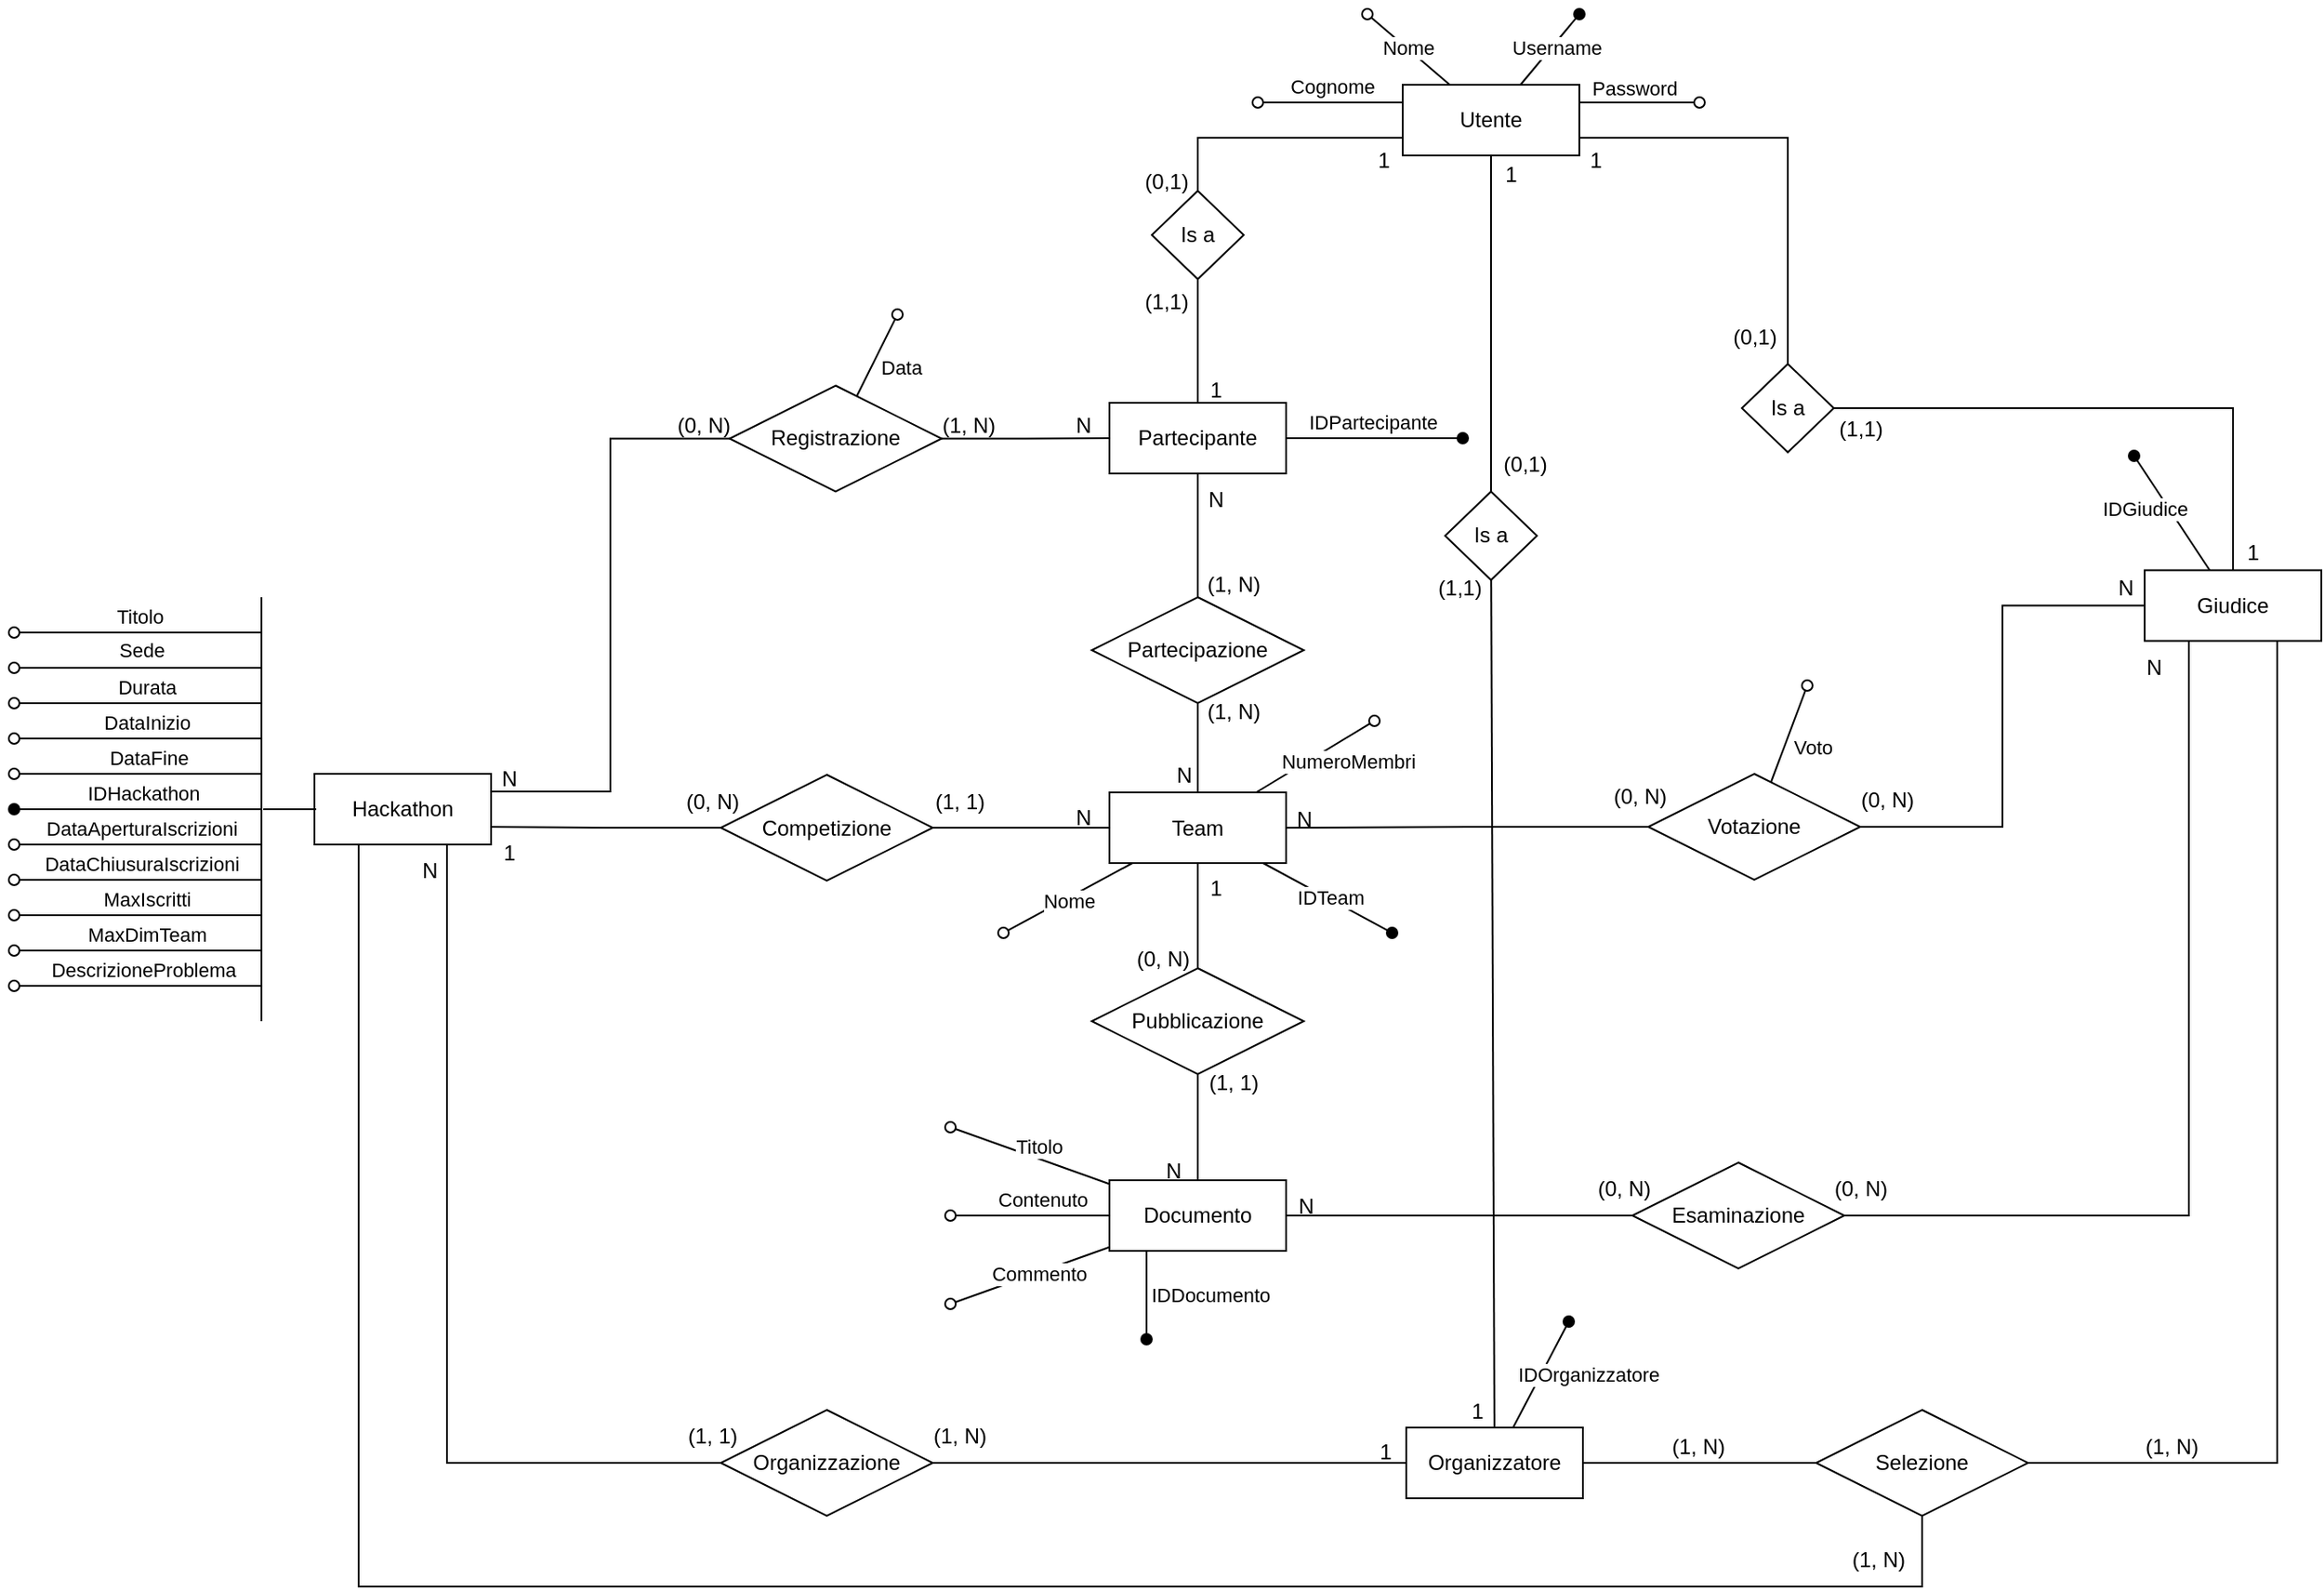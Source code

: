 <mxfile version="26.1.1">
  <diagram name="Pagina-1" id="RdJoXyINkjkXxDK1U4ZW">
    <mxGraphModel dx="2550" dy="852" grid="1" gridSize="10" guides="1" tooltips="1" connect="1" arrows="1" fold="1" page="1" pageScale="1" pageWidth="827" pageHeight="1169" math="0" shadow="0">
      <root>
        <mxCell id="0" />
        <mxCell id="1" parent="0" />
        <mxCell id="ErPfc4pJFBBiqyfG1joh-3" value="Hackathon" style="whiteSpace=wrap;html=1;align=center;" parent="1" vertex="1">
          <mxGeometry x="-450" y="580" width="100" height="40" as="geometry" />
        </mxCell>
        <mxCell id="ErPfc4pJFBBiqyfG1joh-22" value="" style="endArrow=oval;html=1;rounded=0;endFill=0;" parent="1" edge="1">
          <mxGeometry relative="1" as="geometry">
            <mxPoint x="-480" y="540" as="sourcePoint" />
            <mxPoint x="-620" y="540" as="targetPoint" />
          </mxGeometry>
        </mxCell>
        <mxCell id="ErPfc4pJFBBiqyfG1joh-26" value="Durata" style="edgeLabel;html=1;align=center;verticalAlign=middle;resizable=0;points=[];" parent="ErPfc4pJFBBiqyfG1joh-22" vertex="1" connectable="0">
          <mxGeometry x="-0.09" y="1" relative="1" as="geometry">
            <mxPoint x="-2" y="-10" as="offset" />
          </mxGeometry>
        </mxCell>
        <mxCell id="ErPfc4pJFBBiqyfG1joh-27" value="" style="endArrow=oval;html=1;rounded=0;endFill=1;" parent="1" edge="1">
          <mxGeometry relative="1" as="geometry">
            <mxPoint x="-480" y="600" as="sourcePoint" />
            <mxPoint x="-620" y="600" as="targetPoint" />
          </mxGeometry>
        </mxCell>
        <mxCell id="ErPfc4pJFBBiqyfG1joh-28" value="IDHackathon" style="edgeLabel;html=1;align=center;verticalAlign=middle;resizable=0;points=[];" parent="ErPfc4pJFBBiqyfG1joh-27" vertex="1" connectable="0">
          <mxGeometry x="-0.09" y="1" relative="1" as="geometry">
            <mxPoint x="-4" y="-10" as="offset" />
          </mxGeometry>
        </mxCell>
        <mxCell id="ErPfc4pJFBBiqyfG1joh-29" value="" style="endArrow=oval;html=1;rounded=0;endFill=0;" parent="1" edge="1">
          <mxGeometry relative="1" as="geometry">
            <mxPoint x="-480" y="500" as="sourcePoint" />
            <mxPoint x="-620" y="500" as="targetPoint" />
          </mxGeometry>
        </mxCell>
        <mxCell id="ErPfc4pJFBBiqyfG1joh-30" value="Titolo" style="edgeLabel;html=1;align=center;verticalAlign=middle;resizable=0;points=[];" parent="ErPfc4pJFBBiqyfG1joh-29" vertex="1" connectable="0">
          <mxGeometry x="-0.09" y="1" relative="1" as="geometry">
            <mxPoint x="-6" y="-10" as="offset" />
          </mxGeometry>
        </mxCell>
        <mxCell id="ErPfc4pJFBBiqyfG1joh-31" value="" style="endArrow=oval;html=1;rounded=0;endFill=0;" parent="1" edge="1">
          <mxGeometry relative="1" as="geometry">
            <mxPoint x="-480" y="520" as="sourcePoint" />
            <mxPoint x="-620" y="520" as="targetPoint" />
          </mxGeometry>
        </mxCell>
        <mxCell id="ErPfc4pJFBBiqyfG1joh-32" value="Sede" style="edgeLabel;html=1;align=center;verticalAlign=middle;resizable=0;points=[];" parent="ErPfc4pJFBBiqyfG1joh-31" vertex="1" connectable="0">
          <mxGeometry x="-0.09" y="1" relative="1" as="geometry">
            <mxPoint x="-5" y="-11" as="offset" />
          </mxGeometry>
        </mxCell>
        <mxCell id="ErPfc4pJFBBiqyfG1joh-33" value="" style="endArrow=oval;html=1;rounded=0;endFill=0;" parent="1" edge="1">
          <mxGeometry relative="1" as="geometry">
            <mxPoint x="-480" y="560" as="sourcePoint" />
            <mxPoint x="-620" y="560" as="targetPoint" />
          </mxGeometry>
        </mxCell>
        <mxCell id="ErPfc4pJFBBiqyfG1joh-34" value="DataInizio" style="edgeLabel;html=1;align=center;verticalAlign=middle;resizable=0;points=[];" parent="ErPfc4pJFBBiqyfG1joh-33" vertex="1" connectable="0">
          <mxGeometry x="-0.09" y="1" relative="1" as="geometry">
            <mxPoint x="-2" y="-10" as="offset" />
          </mxGeometry>
        </mxCell>
        <mxCell id="ErPfc4pJFBBiqyfG1joh-35" value="" style="endArrow=oval;html=1;rounded=0;endFill=0;" parent="1" edge="1">
          <mxGeometry relative="1" as="geometry">
            <mxPoint x="-480" y="580" as="sourcePoint" />
            <mxPoint x="-620" y="580" as="targetPoint" />
          </mxGeometry>
        </mxCell>
        <mxCell id="ErPfc4pJFBBiqyfG1joh-36" value="DataFine" style="edgeLabel;html=1;align=center;verticalAlign=middle;resizable=0;points=[];" parent="ErPfc4pJFBBiqyfG1joh-35" vertex="1" connectable="0">
          <mxGeometry x="-0.09" y="1" relative="1" as="geometry">
            <mxPoint x="-1" y="-10" as="offset" />
          </mxGeometry>
        </mxCell>
        <mxCell id="ErPfc4pJFBBiqyfG1joh-37" value="" style="endArrow=oval;html=1;rounded=0;endFill=0;" parent="1" edge="1">
          <mxGeometry relative="1" as="geometry">
            <mxPoint x="-480" y="620" as="sourcePoint" />
            <mxPoint x="-620" y="620" as="targetPoint" />
          </mxGeometry>
        </mxCell>
        <mxCell id="ErPfc4pJFBBiqyfG1joh-38" value="DataAperturaIscrizioni" style="edgeLabel;html=1;align=center;verticalAlign=middle;resizable=0;points=[];" parent="ErPfc4pJFBBiqyfG1joh-37" vertex="1" connectable="0">
          <mxGeometry x="-0.09" y="1" relative="1" as="geometry">
            <mxPoint x="-5" y="-10" as="offset" />
          </mxGeometry>
        </mxCell>
        <mxCell id="ErPfc4pJFBBiqyfG1joh-39" value="" style="endArrow=oval;html=1;rounded=0;endFill=0;" parent="1" edge="1">
          <mxGeometry relative="1" as="geometry">
            <mxPoint x="-480" y="640" as="sourcePoint" />
            <mxPoint x="-620" y="640" as="targetPoint" />
          </mxGeometry>
        </mxCell>
        <mxCell id="ErPfc4pJFBBiqyfG1joh-40" value="DataChiusuraIscrizioni" style="edgeLabel;html=1;align=center;verticalAlign=middle;resizable=0;points=[];" parent="ErPfc4pJFBBiqyfG1joh-39" vertex="1" connectable="0">
          <mxGeometry x="-0.09" y="1" relative="1" as="geometry">
            <mxPoint x="-5" y="-10" as="offset" />
          </mxGeometry>
        </mxCell>
        <mxCell id="ErPfc4pJFBBiqyfG1joh-41" value="" style="endArrow=oval;html=1;rounded=0;endFill=0;" parent="1" edge="1">
          <mxGeometry relative="1" as="geometry">
            <mxPoint x="-480" y="660" as="sourcePoint" />
            <mxPoint x="-620" y="660" as="targetPoint" />
          </mxGeometry>
        </mxCell>
        <mxCell id="ErPfc4pJFBBiqyfG1joh-42" value="MaxIscritti" style="edgeLabel;html=1;align=center;verticalAlign=middle;resizable=0;points=[];" parent="ErPfc4pJFBBiqyfG1joh-41" vertex="1" connectable="0">
          <mxGeometry x="-0.09" y="1" relative="1" as="geometry">
            <mxPoint x="-2" y="-10" as="offset" />
          </mxGeometry>
        </mxCell>
        <mxCell id="ErPfc4pJFBBiqyfG1joh-43" value="" style="endArrow=oval;html=1;rounded=0;endFill=0;" parent="1" edge="1">
          <mxGeometry relative="1" as="geometry">
            <mxPoint x="-480" y="680" as="sourcePoint" />
            <mxPoint x="-620" y="680" as="targetPoint" />
          </mxGeometry>
        </mxCell>
        <mxCell id="ErPfc4pJFBBiqyfG1joh-44" value="MaxDimTeam" style="edgeLabel;html=1;align=center;verticalAlign=middle;resizable=0;points=[];" parent="ErPfc4pJFBBiqyfG1joh-43" vertex="1" connectable="0">
          <mxGeometry x="-0.09" y="1" relative="1" as="geometry">
            <mxPoint x="-2" y="-10" as="offset" />
          </mxGeometry>
        </mxCell>
        <mxCell id="ErPfc4pJFBBiqyfG1joh-45" value="" style="endArrow=oval;html=1;rounded=0;endFill=0;" parent="1" edge="1">
          <mxGeometry relative="1" as="geometry">
            <mxPoint x="-480" y="700" as="sourcePoint" />
            <mxPoint x="-620" y="700" as="targetPoint" />
          </mxGeometry>
        </mxCell>
        <mxCell id="ErPfc4pJFBBiqyfG1joh-46" value="DescrizioneProblema" style="edgeLabel;html=1;align=center;verticalAlign=middle;resizable=0;points=[];" parent="ErPfc4pJFBBiqyfG1joh-45" vertex="1" connectable="0">
          <mxGeometry x="-0.09" y="1" relative="1" as="geometry">
            <mxPoint x="-4" y="-10" as="offset" />
          </mxGeometry>
        </mxCell>
        <mxCell id="ErPfc4pJFBBiqyfG1joh-47" value="Team" style="whiteSpace=wrap;html=1;align=center;" parent="1" vertex="1">
          <mxGeometry y="590.5" width="100" height="40" as="geometry" />
        </mxCell>
        <mxCell id="ErPfc4pJFBBiqyfG1joh-50" value="Documento" style="whiteSpace=wrap;html=1;align=center;" parent="1" vertex="1">
          <mxGeometry y="810" width="100" height="40" as="geometry" />
        </mxCell>
        <mxCell id="ErPfc4pJFBBiqyfG1joh-51" value="" style="endArrow=oval;html=1;rounded=0;endFill=0;" parent="1" source="ErPfc4pJFBBiqyfG1joh-50" edge="1">
          <mxGeometry relative="1" as="geometry">
            <mxPoint x="191" y="720" as="sourcePoint" />
            <mxPoint x="-90" y="780" as="targetPoint" />
          </mxGeometry>
        </mxCell>
        <mxCell id="ErPfc4pJFBBiqyfG1joh-52" value="Titolo" style="edgeLabel;html=1;align=center;verticalAlign=middle;resizable=0;points=[];" parent="ErPfc4pJFBBiqyfG1joh-51" vertex="1" connectable="0">
          <mxGeometry x="-0.09" y="1" relative="1" as="geometry">
            <mxPoint x="1" y="-8" as="offset" />
          </mxGeometry>
        </mxCell>
        <mxCell id="ErPfc4pJFBBiqyfG1joh-55" value="" style="endArrow=oval;html=1;rounded=0;endFill=0;" parent="1" source="ErPfc4pJFBBiqyfG1joh-50" edge="1">
          <mxGeometry relative="1" as="geometry">
            <mxPoint x="131" y="839" as="sourcePoint" />
            <mxPoint x="-90" y="830" as="targetPoint" />
          </mxGeometry>
        </mxCell>
        <mxCell id="ErPfc4pJFBBiqyfG1joh-56" value="Contenuto" style="edgeLabel;html=1;align=center;verticalAlign=middle;resizable=0;points=[];" parent="ErPfc4pJFBBiqyfG1joh-55" vertex="1" connectable="0">
          <mxGeometry x="-0.09" y="1" relative="1" as="geometry">
            <mxPoint x="3" y="-10" as="offset" />
          </mxGeometry>
        </mxCell>
        <mxCell id="ErPfc4pJFBBiqyfG1joh-57" value="" style="endArrow=oval;html=1;rounded=0;endFill=0;" parent="1" source="ErPfc4pJFBBiqyfG1joh-50" edge="1">
          <mxGeometry relative="1" as="geometry">
            <mxPoint x="141" y="849" as="sourcePoint" />
            <mxPoint x="-90" y="880" as="targetPoint" />
          </mxGeometry>
        </mxCell>
        <mxCell id="ErPfc4pJFBBiqyfG1joh-58" value="Commento" style="edgeLabel;html=1;align=center;verticalAlign=middle;resizable=0;points=[];" parent="ErPfc4pJFBBiqyfG1joh-57" vertex="1" connectable="0">
          <mxGeometry x="-0.09" y="1" relative="1" as="geometry">
            <mxPoint y="-1" as="offset" />
          </mxGeometry>
        </mxCell>
        <mxCell id="ErPfc4pJFBBiqyfG1joh-60" value="Utente" style="whiteSpace=wrap;html=1;align=center;" parent="1" vertex="1">
          <mxGeometry x="166" y="190" width="100" height="40" as="geometry" />
        </mxCell>
        <mxCell id="ErPfc4pJFBBiqyfG1joh-61" value="" style="endArrow=oval;html=1;rounded=0;endFill=0;" parent="1" source="ErPfc4pJFBBiqyfG1joh-60" edge="1">
          <mxGeometry relative="1" as="geometry">
            <mxPoint x="-26" y="350" as="sourcePoint" />
            <mxPoint x="146" y="150" as="targetPoint" />
          </mxGeometry>
        </mxCell>
        <mxCell id="ErPfc4pJFBBiqyfG1joh-62" value="Nome" style="edgeLabel;html=1;align=center;verticalAlign=middle;resizable=0;points=[];" parent="ErPfc4pJFBBiqyfG1joh-61" vertex="1" connectable="0">
          <mxGeometry x="-0.09" y="1" relative="1" as="geometry">
            <mxPoint x="-2" y="-4" as="offset" />
          </mxGeometry>
        </mxCell>
        <mxCell id="ErPfc4pJFBBiqyfG1joh-63" value="" style="endArrow=oval;html=1;rounded=0;endFill=0;exitX=0;exitY=0.25;exitDx=0;exitDy=0;" parent="1" source="ErPfc4pJFBBiqyfG1joh-60" edge="1">
          <mxGeometry relative="1" as="geometry">
            <mxPoint x="-16" y="360" as="sourcePoint" />
            <mxPoint x="84" y="200" as="targetPoint" />
          </mxGeometry>
        </mxCell>
        <mxCell id="ErPfc4pJFBBiqyfG1joh-64" value="Cognome" style="edgeLabel;html=1;align=center;verticalAlign=middle;resizable=0;points=[];" parent="ErPfc4pJFBBiqyfG1joh-63" vertex="1" connectable="0">
          <mxGeometry x="-0.09" y="1" relative="1" as="geometry">
            <mxPoint x="-3" y="-10" as="offset" />
          </mxGeometry>
        </mxCell>
        <mxCell id="ErPfc4pJFBBiqyfG1joh-65" value="" style="endArrow=oval;html=1;rounded=0;endFill=0;exitX=1;exitY=0.25;exitDx=0;exitDy=0;" parent="1" source="ErPfc4pJFBBiqyfG1joh-60" edge="1">
          <mxGeometry relative="1" as="geometry">
            <mxPoint x="256" y="200" as="sourcePoint" />
            <mxPoint x="334" y="200" as="targetPoint" />
          </mxGeometry>
        </mxCell>
        <mxCell id="ErPfc4pJFBBiqyfG1joh-66" value="Password" style="edgeLabel;html=1;align=center;verticalAlign=middle;resizable=0;points=[];" parent="ErPfc4pJFBBiqyfG1joh-65" vertex="1" connectable="0">
          <mxGeometry x="-0.09" y="1" relative="1" as="geometry">
            <mxPoint y="-7" as="offset" />
          </mxGeometry>
        </mxCell>
        <mxCell id="ErPfc4pJFBBiqyfG1joh-67" value="" style="endArrow=oval;html=1;rounded=0;endFill=1;" parent="1" source="ErPfc4pJFBBiqyfG1joh-60" edge="1">
          <mxGeometry relative="1" as="geometry">
            <mxPoint x="4" y="380" as="sourcePoint" />
            <mxPoint x="266" y="150" as="targetPoint" />
          </mxGeometry>
        </mxCell>
        <mxCell id="ErPfc4pJFBBiqyfG1joh-68" value="Username" style="edgeLabel;html=1;align=center;verticalAlign=middle;resizable=0;points=[];" parent="ErPfc4pJFBBiqyfG1joh-67" vertex="1" connectable="0">
          <mxGeometry x="-0.09" y="1" relative="1" as="geometry">
            <mxPoint x="6" y="-3" as="offset" />
          </mxGeometry>
        </mxCell>
        <mxCell id="ErPfc4pJFBBiqyfG1joh-69" value="Partecipante" style="whiteSpace=wrap;html=1;align=center;" parent="1" vertex="1">
          <mxGeometry y="370" width="100" height="40" as="geometry" />
        </mxCell>
        <mxCell id="ErPfc4pJFBBiqyfG1joh-70" value="Organizzatore" style="whiteSpace=wrap;html=1;align=center;" parent="1" vertex="1">
          <mxGeometry x="168" y="950" width="100" height="40" as="geometry" />
        </mxCell>
        <mxCell id="ErPfc4pJFBBiqyfG1joh-71" value="Giudice" style="whiteSpace=wrap;html=1;align=center;" parent="1" vertex="1">
          <mxGeometry x="586" y="464.75" width="100" height="40" as="geometry" />
        </mxCell>
        <mxCell id="ErPfc4pJFBBiqyfG1joh-85" style="edgeStyle=orthogonalEdgeStyle;rounded=0;orthogonalLoop=1;jettySize=auto;html=1;exitX=0;exitY=0.5;exitDx=0;exitDy=0;entryX=1;entryY=0.25;entryDx=0;entryDy=0;endArrow=none;startFill=0;" parent="1" source="ErPfc4pJFBBiqyfG1joh-72" target="ErPfc4pJFBBiqyfG1joh-3" edge="1">
          <mxGeometry relative="1" as="geometry" />
        </mxCell>
        <mxCell id="ErPfc4pJFBBiqyfG1joh-86" style="edgeStyle=orthogonalEdgeStyle;rounded=0;orthogonalLoop=1;jettySize=auto;html=1;exitX=1;exitY=0.5;exitDx=0;exitDy=0;entryX=0;entryY=0.5;entryDx=0;entryDy=0;endArrow=none;startFill=0;" parent="1" source="ErPfc4pJFBBiqyfG1joh-72" target="ErPfc4pJFBBiqyfG1joh-69" edge="1">
          <mxGeometry relative="1" as="geometry" />
        </mxCell>
        <mxCell id="ErPfc4pJFBBiqyfG1joh-72" value="Registrazione" style="shape=rhombus;perimeter=rhombusPerimeter;whiteSpace=wrap;html=1;align=center;" parent="1" vertex="1">
          <mxGeometry x="-215" y="360.25" width="120" height="60" as="geometry" />
        </mxCell>
        <mxCell id="ErPfc4pJFBBiqyfG1joh-88" style="edgeStyle=orthogonalEdgeStyle;rounded=0;orthogonalLoop=1;jettySize=auto;html=1;exitX=1;exitY=0.5;exitDx=0;exitDy=0;endArrow=none;startFill=0;" parent="1" source="ErPfc4pJFBBiqyfG1joh-73" target="ErPfc4pJFBBiqyfG1joh-47" edge="1">
          <mxGeometry relative="1" as="geometry" />
        </mxCell>
        <mxCell id="ErPfc4pJFBBiqyfG1joh-105" style="edgeStyle=orthogonalEdgeStyle;rounded=0;orthogonalLoop=1;jettySize=auto;html=1;exitX=0;exitY=0.5;exitDx=0;exitDy=0;entryX=1;entryY=0.75;entryDx=0;entryDy=0;endArrow=none;startFill=0;" parent="1" source="ErPfc4pJFBBiqyfG1joh-73" target="ErPfc4pJFBBiqyfG1joh-3" edge="1">
          <mxGeometry relative="1" as="geometry" />
        </mxCell>
        <mxCell id="ErPfc4pJFBBiqyfG1joh-73" value="Competizione" style="shape=rhombus;perimeter=rhombusPerimeter;whiteSpace=wrap;html=1;align=center;" parent="1" vertex="1">
          <mxGeometry x="-220" y="580.5" width="120" height="60" as="geometry" />
        </mxCell>
        <mxCell id="ErPfc4pJFBBiqyfG1joh-97" style="edgeStyle=orthogonalEdgeStyle;rounded=0;orthogonalLoop=1;jettySize=auto;html=1;exitX=1;exitY=0.5;exitDx=0;exitDy=0;endArrow=none;startFill=0;" parent="1" source="ErPfc4pJFBBiqyfG1joh-74" target="ErPfc4pJFBBiqyfG1joh-70" edge="1">
          <mxGeometry relative="1" as="geometry" />
        </mxCell>
        <mxCell id="ErPfc4pJFBBiqyfG1joh-98" style="edgeStyle=orthogonalEdgeStyle;rounded=0;orthogonalLoop=1;jettySize=auto;html=1;entryX=0.75;entryY=1;entryDx=0;entryDy=0;endArrow=none;startFill=0;" parent="1" source="ErPfc4pJFBBiqyfG1joh-74" target="ErPfc4pJFBBiqyfG1joh-3" edge="1">
          <mxGeometry relative="1" as="geometry">
            <mxPoint x="-370" y="680" as="sourcePoint" />
          </mxGeometry>
        </mxCell>
        <mxCell id="ErPfc4pJFBBiqyfG1joh-74" value="Organizzazione" style="shape=rhombus;perimeter=rhombusPerimeter;whiteSpace=wrap;html=1;align=center;" parent="1" vertex="1">
          <mxGeometry x="-220" y="940" width="120" height="60" as="geometry" />
        </mxCell>
        <mxCell id="ErPfc4pJFBBiqyfG1joh-75" value="Pubblicazione" style="shape=rhombus;perimeter=rhombusPerimeter;whiteSpace=wrap;html=1;align=center;" parent="1" vertex="1">
          <mxGeometry x="-10" y="690" width="120" height="60" as="geometry" />
        </mxCell>
        <mxCell id="ErPfc4pJFBBiqyfG1joh-91" style="edgeStyle=orthogonalEdgeStyle;rounded=0;orthogonalLoop=1;jettySize=auto;html=1;exitX=0;exitY=0.5;exitDx=0;exitDy=0;endArrow=none;startFill=0;" parent="1" source="ErPfc4pJFBBiqyfG1joh-76" target="ErPfc4pJFBBiqyfG1joh-50" edge="1">
          <mxGeometry relative="1" as="geometry" />
        </mxCell>
        <mxCell id="ErPfc4pJFBBiqyfG1joh-92" style="edgeStyle=orthogonalEdgeStyle;rounded=0;orthogonalLoop=1;jettySize=auto;html=1;exitX=1;exitY=0.5;exitDx=0;exitDy=0;endArrow=none;startFill=0;entryX=0.25;entryY=1;entryDx=0;entryDy=0;" parent="1" source="ErPfc4pJFBBiqyfG1joh-76" target="ErPfc4pJFBBiqyfG1joh-71" edge="1">
          <mxGeometry relative="1" as="geometry" />
        </mxCell>
        <mxCell id="ErPfc4pJFBBiqyfG1joh-76" value="Esaminazione" style="shape=rhombus;perimeter=rhombusPerimeter;whiteSpace=wrap;html=1;align=center;" parent="1" vertex="1">
          <mxGeometry x="296" y="800" width="120" height="60" as="geometry" />
        </mxCell>
        <mxCell id="ErPfc4pJFBBiqyfG1joh-93" style="edgeStyle=orthogonalEdgeStyle;rounded=0;orthogonalLoop=1;jettySize=auto;html=1;exitX=0;exitY=0.5;exitDx=0;exitDy=0;endArrow=none;startFill=0;" parent="1" source="ErPfc4pJFBBiqyfG1joh-77" target="ErPfc4pJFBBiqyfG1joh-70" edge="1">
          <mxGeometry relative="1" as="geometry" />
        </mxCell>
        <mxCell id="ErPfc4pJFBBiqyfG1joh-94" style="edgeStyle=orthogonalEdgeStyle;rounded=0;orthogonalLoop=1;jettySize=auto;html=1;exitX=1;exitY=0.5;exitDx=0;exitDy=0;endArrow=none;startFill=0;entryX=0.75;entryY=1;entryDx=0;entryDy=0;" parent="1" source="ErPfc4pJFBBiqyfG1joh-77" target="ErPfc4pJFBBiqyfG1joh-71" edge="1">
          <mxGeometry relative="1" as="geometry">
            <mxPoint x="490" y="470" as="targetPoint" />
          </mxGeometry>
        </mxCell>
        <mxCell id="ErPfc4pJFBBiqyfG1joh-77" value="Selezione" style="shape=rhombus;perimeter=rhombusPerimeter;whiteSpace=wrap;html=1;align=center;" parent="1" vertex="1">
          <mxGeometry x="400" y="940" width="120" height="60" as="geometry" />
        </mxCell>
        <mxCell id="ErPfc4pJFBBiqyfG1joh-95" style="edgeStyle=orthogonalEdgeStyle;rounded=0;orthogonalLoop=1;jettySize=auto;html=1;exitX=1;exitY=0.5;exitDx=0;exitDy=0;endArrow=none;startFill=0;entryX=0;entryY=0.5;entryDx=0;entryDy=0;" parent="1" source="ErPfc4pJFBBiqyfG1joh-78" target="ErPfc4pJFBBiqyfG1joh-71" edge="1">
          <mxGeometry relative="1" as="geometry">
            <mxPoint x="450" y="660" as="targetPoint" />
          </mxGeometry>
        </mxCell>
        <mxCell id="ErPfc4pJFBBiqyfG1joh-96" style="edgeStyle=orthogonalEdgeStyle;rounded=0;orthogonalLoop=1;jettySize=auto;html=1;exitX=0;exitY=0.5;exitDx=0;exitDy=0;endArrow=none;startFill=0;" parent="1" source="ErPfc4pJFBBiqyfG1joh-78" target="ErPfc4pJFBBiqyfG1joh-47" edge="1">
          <mxGeometry relative="1" as="geometry" />
        </mxCell>
        <mxCell id="ErPfc4pJFBBiqyfG1joh-78" value="Votazione" style="shape=rhombus;perimeter=rhombusPerimeter;whiteSpace=wrap;html=1;align=center;" parent="1" vertex="1">
          <mxGeometry x="305" y="580" width="120" height="60" as="geometry" />
        </mxCell>
        <mxCell id="ErPfc4pJFBBiqyfG1joh-99" style="edgeStyle=orthogonalEdgeStyle;rounded=0;orthogonalLoop=1;jettySize=auto;html=1;exitX=0.5;exitY=0;exitDx=0;exitDy=0;entryX=0.5;entryY=1;entryDx=0;entryDy=0;endArrow=none;startFill=0;" parent="1" source="ErPfc4pJFBBiqyfG1joh-79" target="ErPfc4pJFBBiqyfG1joh-69" edge="1">
          <mxGeometry relative="1" as="geometry" />
        </mxCell>
        <mxCell id="ErPfc4pJFBBiqyfG1joh-100" style="edgeStyle=orthogonalEdgeStyle;rounded=0;orthogonalLoop=1;jettySize=auto;html=1;exitX=0.5;exitY=1;exitDx=0;exitDy=0;entryX=0.5;entryY=0;entryDx=0;entryDy=0;endArrow=none;startFill=0;" parent="1" source="ErPfc4pJFBBiqyfG1joh-79" target="ErPfc4pJFBBiqyfG1joh-47" edge="1">
          <mxGeometry relative="1" as="geometry" />
        </mxCell>
        <mxCell id="ErPfc4pJFBBiqyfG1joh-79" value="Partecipazione" style="shape=rhombus;perimeter=rhombusPerimeter;whiteSpace=wrap;html=1;align=center;" parent="1" vertex="1">
          <mxGeometry x="-10" y="480" width="120" height="60" as="geometry" />
        </mxCell>
        <mxCell id="ErPfc4pJFBBiqyfG1joh-106" value="(0, N)" style="text;html=1;align=center;verticalAlign=middle;resizable=0;points=[];autosize=1;strokeColor=none;fillColor=none;" parent="1" vertex="1">
          <mxGeometry x="-255" y="368.25" width="50" height="30" as="geometry" />
        </mxCell>
        <mxCell id="ErPfc4pJFBBiqyfG1joh-107" value="(1, N)" style="text;html=1;align=center;verticalAlign=middle;resizable=0;points=[];autosize=1;strokeColor=none;fillColor=none;" parent="1" vertex="1">
          <mxGeometry x="-105" y="368.25" width="50" height="30" as="geometry" />
        </mxCell>
        <mxCell id="ErPfc4pJFBBiqyfG1joh-108" value="N" style="text;html=1;align=center;verticalAlign=middle;resizable=0;points=[];autosize=1;strokeColor=none;fillColor=none;" parent="1" vertex="1">
          <mxGeometry x="-30" y="368" width="30" height="30" as="geometry" />
        </mxCell>
        <mxCell id="ErPfc4pJFBBiqyfG1joh-109" value="N" style="text;html=1;align=center;verticalAlign=middle;resizable=0;points=[];autosize=1;strokeColor=none;fillColor=none;" parent="1" vertex="1">
          <mxGeometry x="-355" y="568" width="30" height="30" as="geometry" />
        </mxCell>
        <mxCell id="ErPfc4pJFBBiqyfG1joh-110" value="(1, N)" style="text;html=1;align=center;verticalAlign=middle;resizable=0;points=[];autosize=1;strokeColor=none;fillColor=none;" parent="1" vertex="1">
          <mxGeometry x="45" y="458" width="50" height="30" as="geometry" />
        </mxCell>
        <mxCell id="ErPfc4pJFBBiqyfG1joh-111" value="(1, N)" style="text;html=1;align=center;verticalAlign=middle;resizable=0;points=[];autosize=1;strokeColor=none;fillColor=none;" parent="1" vertex="1">
          <mxGeometry x="45" y="530" width="50" height="30" as="geometry" />
        </mxCell>
        <mxCell id="ErPfc4pJFBBiqyfG1joh-112" value="(1, 1)" style="text;html=1;align=center;verticalAlign=middle;resizable=0;points=[];autosize=1;strokeColor=none;fillColor=none;" parent="1" vertex="1">
          <mxGeometry x="-110" y="580.5" width="50" height="30" as="geometry" />
        </mxCell>
        <mxCell id="ErPfc4pJFBBiqyfG1joh-113" value="(0, N)" style="text;html=1;align=center;verticalAlign=middle;resizable=0;points=[];autosize=1;strokeColor=none;fillColor=none;" parent="1" vertex="1">
          <mxGeometry x="-250" y="580.5" width="50" height="30" as="geometry" />
        </mxCell>
        <mxCell id="ErPfc4pJFBBiqyfG1joh-114" value="(1, N)" style="text;html=1;align=center;verticalAlign=middle;resizable=0;points=[];autosize=1;strokeColor=none;fillColor=none;" parent="1" vertex="1">
          <mxGeometry x="-110" y="940" width="50" height="30" as="geometry" />
        </mxCell>
        <mxCell id="ErPfc4pJFBBiqyfG1joh-115" value="(1, 1)" style="text;html=1;align=center;verticalAlign=middle;resizable=0;points=[];autosize=1;strokeColor=none;fillColor=none;" parent="1" vertex="1">
          <mxGeometry x="-250" y="940" width="50" height="30" as="geometry" />
        </mxCell>
        <mxCell id="ErPfc4pJFBBiqyfG1joh-116" value="(0, N)" style="text;html=1;align=center;verticalAlign=middle;resizable=0;points=[];autosize=1;strokeColor=none;fillColor=none;" parent="1" vertex="1">
          <mxGeometry x="5" y="670" width="50" height="30" as="geometry" />
        </mxCell>
        <mxCell id="ErPfc4pJFBBiqyfG1joh-117" value="(1, 1)" style="text;html=1;align=center;verticalAlign=middle;resizable=0;points=[];autosize=1;strokeColor=none;fillColor=none;" parent="1" vertex="1">
          <mxGeometry x="45" y="740" width="50" height="30" as="geometry" />
        </mxCell>
        <mxCell id="ErPfc4pJFBBiqyfG1joh-118" value="(0, N)" style="text;html=1;align=center;verticalAlign=middle;resizable=0;points=[];autosize=1;strokeColor=none;fillColor=none;" parent="1" vertex="1">
          <mxGeometry x="266" y="800" width="50" height="30" as="geometry" />
        </mxCell>
        <mxCell id="ErPfc4pJFBBiqyfG1joh-119" value="(0, N)" style="text;html=1;align=center;verticalAlign=middle;resizable=0;points=[];autosize=1;strokeColor=none;fillColor=none;" parent="1" vertex="1">
          <mxGeometry x="400" y="800" width="50" height="30" as="geometry" />
        </mxCell>
        <mxCell id="ErPfc4pJFBBiqyfG1joh-122" value="(0, N)" style="text;html=1;align=center;verticalAlign=middle;resizable=0;points=[];autosize=1;strokeColor=none;fillColor=none;" parent="1" vertex="1">
          <mxGeometry x="275" y="578" width="50" height="30" as="geometry" />
        </mxCell>
        <mxCell id="ErPfc4pJFBBiqyfG1joh-123" value="(0, N)" style="text;html=1;align=center;verticalAlign=middle;resizable=0;points=[];autosize=1;strokeColor=none;fillColor=none;" parent="1" vertex="1">
          <mxGeometry x="415" y="580" width="50" height="30" as="geometry" />
        </mxCell>
        <mxCell id="ErPfc4pJFBBiqyfG1joh-124" value="1" style="text;html=1;align=center;verticalAlign=middle;resizable=0;points=[];autosize=1;strokeColor=none;fillColor=none;" parent="1" vertex="1">
          <mxGeometry x="-355" y="610" width="30" height="30" as="geometry" />
        </mxCell>
        <mxCell id="ErPfc4pJFBBiqyfG1joh-125" value="N" style="text;html=1;align=center;verticalAlign=middle;resizable=0;points=[];autosize=1;strokeColor=none;fillColor=none;" parent="1" vertex="1">
          <mxGeometry x="-30" y="589.5" width="30" height="30" as="geometry" />
        </mxCell>
        <mxCell id="ErPfc4pJFBBiqyfG1joh-127" value="1" style="text;html=1;align=center;verticalAlign=middle;resizable=0;points=[];autosize=1;strokeColor=none;fillColor=none;" parent="1" vertex="1">
          <mxGeometry x="141" y="949" width="30" height="30" as="geometry" />
        </mxCell>
        <mxCell id="ErPfc4pJFBBiqyfG1joh-128" value="1" style="text;html=1;align=center;verticalAlign=middle;resizable=0;points=[];autosize=1;strokeColor=none;fillColor=none;" parent="1" vertex="1">
          <mxGeometry x="45" y="629.5" width="30" height="30" as="geometry" />
        </mxCell>
        <mxCell id="ErPfc4pJFBBiqyfG1joh-129" value="N" style="text;html=1;align=center;verticalAlign=middle;resizable=0;points=[];autosize=1;strokeColor=none;fillColor=none;" parent="1" vertex="1">
          <mxGeometry x="21" y="790" width="30" height="30" as="geometry" />
        </mxCell>
        <mxCell id="ErPfc4pJFBBiqyfG1joh-131" value="N" style="text;html=1;align=center;verticalAlign=middle;resizable=0;points=[];autosize=1;strokeColor=none;fillColor=none;" parent="1" vertex="1">
          <mxGeometry x="96" y="810" width="30" height="30" as="geometry" />
        </mxCell>
        <mxCell id="ErPfc4pJFBBiqyfG1joh-133" value="N" style="text;html=1;align=center;verticalAlign=middle;resizable=0;points=[];autosize=1;strokeColor=none;fillColor=none;" parent="1" vertex="1">
          <mxGeometry x="576" y="504.75" width="30" height="30" as="geometry" />
        </mxCell>
        <mxCell id="ErPfc4pJFBBiqyfG1joh-134" value="N" style="text;html=1;align=center;verticalAlign=middle;resizable=0;points=[];autosize=1;strokeColor=none;fillColor=none;" parent="1" vertex="1">
          <mxGeometry x="560" y="459.75" width="30" height="30" as="geometry" />
        </mxCell>
        <mxCell id="ErPfc4pJFBBiqyfG1joh-136" value="N" style="text;html=1;align=center;verticalAlign=middle;resizable=0;points=[];autosize=1;strokeColor=none;fillColor=none;" parent="1" vertex="1">
          <mxGeometry x="95" y="590.5" width="30" height="30" as="geometry" />
        </mxCell>
        <mxCell id="ErPfc4pJFBBiqyfG1joh-137" value="N" style="text;html=1;align=center;verticalAlign=middle;resizable=0;points=[];autosize=1;strokeColor=none;fillColor=none;" parent="1" vertex="1">
          <mxGeometry x="27" y="565.5" width="30" height="30" as="geometry" />
        </mxCell>
        <mxCell id="ErPfc4pJFBBiqyfG1joh-138" value="N" style="text;html=1;align=center;verticalAlign=middle;resizable=0;points=[];autosize=1;strokeColor=none;fillColor=none;" parent="1" vertex="1">
          <mxGeometry x="45" y="410" width="30" height="30" as="geometry" />
        </mxCell>
        <mxCell id="ErPfc4pJFBBiqyfG1joh-139" value="" style="endArrow=oval;html=1;rounded=0;endFill=0;" parent="1" source="ErPfc4pJFBBiqyfG1joh-78" edge="1">
          <mxGeometry relative="1" as="geometry">
            <mxPoint x="285" y="270" as="sourcePoint" />
            <mxPoint x="395" y="530" as="targetPoint" />
          </mxGeometry>
        </mxCell>
        <mxCell id="ErPfc4pJFBBiqyfG1joh-140" value="Voto" style="edgeLabel;html=1;align=center;verticalAlign=middle;resizable=0;points=[];" parent="ErPfc4pJFBBiqyfG1joh-139" vertex="1" connectable="0">
          <mxGeometry x="-0.09" y="1" relative="1" as="geometry">
            <mxPoint x="15" y="5" as="offset" />
          </mxGeometry>
        </mxCell>
        <mxCell id="c4YdF8vZBGC-jgIT4eqH-1" value="" style="endArrow=oval;html=1;rounded=0;endFill=0;" parent="1" source="ErPfc4pJFBBiqyfG1joh-47" edge="1">
          <mxGeometry relative="1" as="geometry">
            <mxPoint x="384" y="595" as="sourcePoint" />
            <mxPoint x="150" y="550" as="targetPoint" />
          </mxGeometry>
        </mxCell>
        <mxCell id="c4YdF8vZBGC-jgIT4eqH-2" value="NumeroMembri" style="edgeLabel;html=1;align=center;verticalAlign=middle;resizable=0;points=[];" parent="c4YdF8vZBGC-jgIT4eqH-1" vertex="1" connectable="0">
          <mxGeometry x="-0.09" y="1" relative="1" as="geometry">
            <mxPoint x="22" y="1" as="offset" />
          </mxGeometry>
        </mxCell>
        <mxCell id="r8QQr3EarPpyl-2pAngK-1" value="" style="endArrow=oval;html=1;rounded=0;endFill=0;" parent="1" source="ErPfc4pJFBBiqyfG1joh-47" edge="1">
          <mxGeometry relative="1" as="geometry">
            <mxPoint x="108" y="641" as="sourcePoint" />
            <mxPoint x="-60" y="670" as="targetPoint" />
          </mxGeometry>
        </mxCell>
        <mxCell id="r8QQr3EarPpyl-2pAngK-2" value="Nome" style="edgeLabel;html=1;align=center;verticalAlign=middle;resizable=0;points=[];" parent="r8QQr3EarPpyl-2pAngK-1" vertex="1" connectable="0">
          <mxGeometry x="-0.09" y="1" relative="1" as="geometry">
            <mxPoint x="-3" y="2" as="offset" />
          </mxGeometry>
        </mxCell>
        <mxCell id="7Kfcy4TrGbr7eD3TsBpc-1" value="" style="endArrow=oval;html=1;rounded=0;endFill=0;" parent="1" source="ErPfc4pJFBBiqyfG1joh-72" edge="1">
          <mxGeometry relative="1" as="geometry">
            <mxPoint x="384" y="595" as="sourcePoint" />
            <mxPoint x="-120" y="320" as="targetPoint" />
          </mxGeometry>
        </mxCell>
        <mxCell id="7Kfcy4TrGbr7eD3TsBpc-2" value="Data" style="edgeLabel;html=1;align=center;verticalAlign=middle;resizable=0;points=[];" parent="7Kfcy4TrGbr7eD3TsBpc-1" vertex="1" connectable="0">
          <mxGeometry x="-0.09" y="1" relative="1" as="geometry">
            <mxPoint x="15" y="5" as="offset" />
          </mxGeometry>
        </mxCell>
        <mxCell id="JeIHYewBeDullQyzrMhK-3" value="" style="endArrow=none;html=1;rounded=0;" parent="1" edge="1">
          <mxGeometry relative="1" as="geometry">
            <mxPoint x="-479" y="600" as="sourcePoint" />
            <mxPoint x="-449" y="600" as="targetPoint" />
          </mxGeometry>
        </mxCell>
        <mxCell id="JeIHYewBeDullQyzrMhK-4" value="" style="endArrow=none;html=1;rounded=0;" parent="1" edge="1">
          <mxGeometry relative="1" as="geometry">
            <mxPoint x="-480" y="480" as="sourcePoint" />
            <mxPoint x="-480" y="720" as="targetPoint" />
          </mxGeometry>
        </mxCell>
        <mxCell id="JeIHYewBeDullQyzrMhK-9" value="" style="endArrow=none;html=1;rounded=0;exitX=0.25;exitY=1;exitDx=0;exitDy=0;entryX=0.5;entryY=1;entryDx=0;entryDy=0;" parent="1" source="ErPfc4pJFBBiqyfG1joh-3" target="ErPfc4pJFBBiqyfG1joh-77" edge="1">
          <mxGeometry relative="1" as="geometry">
            <mxPoint x="-310" y="750" as="sourcePoint" />
            <mxPoint x="-150" y="750" as="targetPoint" />
            <Array as="points">
              <mxPoint x="-425" y="1040" />
              <mxPoint x="460" y="1040" />
            </Array>
          </mxGeometry>
        </mxCell>
        <mxCell id="JeIHYewBeDullQyzrMhK-11" value="N" style="text;html=1;align=center;verticalAlign=middle;resizable=0;points=[];autosize=1;strokeColor=none;fillColor=none;" parent="1" vertex="1">
          <mxGeometry x="-400" y="620" width="30" height="30" as="geometry" />
        </mxCell>
        <mxCell id="JeIHYewBeDullQyzrMhK-15" value="" style="endArrow=none;html=1;rounded=0;" parent="1" source="ErPfc4pJFBBiqyfG1joh-47" target="ErPfc4pJFBBiqyfG1joh-75" edge="1">
          <mxGeometry relative="1" as="geometry">
            <mxPoint x="-120" y="770" as="sourcePoint" />
            <mxPoint x="40" y="770" as="targetPoint" />
          </mxGeometry>
        </mxCell>
        <mxCell id="JeIHYewBeDullQyzrMhK-16" value="" style="endArrow=none;html=1;rounded=0;" parent="1" source="ErPfc4pJFBBiqyfG1joh-50" target="ErPfc4pJFBBiqyfG1joh-75" edge="1">
          <mxGeometry relative="1" as="geometry">
            <mxPoint x="60" y="641" as="sourcePoint" />
            <mxPoint x="60" y="700" as="targetPoint" />
          </mxGeometry>
        </mxCell>
        <mxCell id="JeIHYewBeDullQyzrMhK-18" value="(1, N)" style="text;html=1;align=center;verticalAlign=middle;resizable=0;points=[];autosize=1;strokeColor=none;fillColor=none;" parent="1" vertex="1">
          <mxGeometry x="308" y="946" width="50" height="30" as="geometry" />
        </mxCell>
        <mxCell id="JeIHYewBeDullQyzrMhK-19" value="(1, N)" style="text;html=1;align=center;verticalAlign=middle;resizable=0;points=[];autosize=1;strokeColor=none;fillColor=none;" parent="1" vertex="1">
          <mxGeometry x="576" y="946" width="50" height="30" as="geometry" />
        </mxCell>
        <mxCell id="JeIHYewBeDullQyzrMhK-20" value="(1, N)" style="text;html=1;align=center;verticalAlign=middle;resizable=0;points=[];autosize=1;strokeColor=none;fillColor=none;" parent="1" vertex="1">
          <mxGeometry x="410" y="1010" width="50" height="30" as="geometry" />
        </mxCell>
        <mxCell id="JeIHYewBeDullQyzrMhK-21" value="1" style="text;html=1;align=center;verticalAlign=middle;resizable=0;points=[];autosize=1;strokeColor=none;fillColor=none;" parent="1" vertex="1">
          <mxGeometry x="193" y="926" width="30" height="30" as="geometry" />
        </mxCell>
        <mxCell id="eliIa3tKrm_QZiYKP2sP-3" value="Is a" style="shape=rhombus;perimeter=rhombusPerimeter;whiteSpace=wrap;html=1;align=center;" parent="1" vertex="1">
          <mxGeometry x="24" y="250" width="52" height="50" as="geometry" />
        </mxCell>
        <mxCell id="eliIa3tKrm_QZiYKP2sP-4" value="Is a" style="shape=rhombus;perimeter=rhombusPerimeter;whiteSpace=wrap;html=1;align=center;" parent="1" vertex="1">
          <mxGeometry x="190" y="420.25" width="52" height="50" as="geometry" />
        </mxCell>
        <mxCell id="eliIa3tKrm_QZiYKP2sP-5" value="Is a" style="shape=rhombus;perimeter=rhombusPerimeter;whiteSpace=wrap;html=1;align=center;" parent="1" vertex="1">
          <mxGeometry x="358" y="348" width="52" height="50" as="geometry" />
        </mxCell>
        <mxCell id="eliIa3tKrm_QZiYKP2sP-8" value="" style="endArrow=none;html=1;rounded=0;" parent="1" source="eliIa3tKrm_QZiYKP2sP-4" target="ErPfc4pJFBBiqyfG1joh-60" edge="1">
          <mxGeometry relative="1" as="geometry">
            <mxPoint x="190" y="520" as="sourcePoint" />
            <mxPoint x="350" y="520" as="targetPoint" />
          </mxGeometry>
        </mxCell>
        <mxCell id="eliIa3tKrm_QZiYKP2sP-9" value="" style="endArrow=none;html=1;rounded=0;" parent="1" source="eliIa3tKrm_QZiYKP2sP-4" target="ErPfc4pJFBBiqyfG1joh-70" edge="1">
          <mxGeometry relative="1" as="geometry">
            <mxPoint x="200" y="530" as="sourcePoint" />
            <mxPoint x="360" y="530" as="targetPoint" />
          </mxGeometry>
        </mxCell>
        <mxCell id="eliIa3tKrm_QZiYKP2sP-10" value="" style="endArrow=none;html=1;rounded=0;" parent="1" source="eliIa3tKrm_QZiYKP2sP-5" target="ErPfc4pJFBBiqyfG1joh-71" edge="1">
          <mxGeometry relative="1" as="geometry">
            <mxPoint x="210" y="540" as="sourcePoint" />
            <mxPoint x="370" y="540" as="targetPoint" />
            <Array as="points">
              <mxPoint x="636" y="373" />
            </Array>
          </mxGeometry>
        </mxCell>
        <mxCell id="eliIa3tKrm_QZiYKP2sP-11" value="" style="endArrow=none;html=1;rounded=0;exitX=1;exitY=0.75;exitDx=0;exitDy=0;" parent="1" source="ErPfc4pJFBBiqyfG1joh-60" target="eliIa3tKrm_QZiYKP2sP-5" edge="1">
          <mxGeometry relative="1" as="geometry">
            <mxPoint x="220" y="550" as="sourcePoint" />
            <mxPoint x="380" y="550" as="targetPoint" />
            <Array as="points">
              <mxPoint x="384" y="220" />
            </Array>
          </mxGeometry>
        </mxCell>
        <mxCell id="eliIa3tKrm_QZiYKP2sP-13" value="" style="endArrow=none;html=1;rounded=0;" parent="1" source="eliIa3tKrm_QZiYKP2sP-3" target="ErPfc4pJFBBiqyfG1joh-69" edge="1">
          <mxGeometry relative="1" as="geometry">
            <mxPoint x="-50" y="200" as="sourcePoint" />
            <mxPoint x="110" y="200" as="targetPoint" />
          </mxGeometry>
        </mxCell>
        <mxCell id="eliIa3tKrm_QZiYKP2sP-14" value="" style="endArrow=none;html=1;rounded=0;entryX=0;entryY=0.75;entryDx=0;entryDy=0;" parent="1" source="eliIa3tKrm_QZiYKP2sP-3" target="ErPfc4pJFBBiqyfG1joh-60" edge="1">
          <mxGeometry relative="1" as="geometry">
            <mxPoint x="-40" y="210" as="sourcePoint" />
            <mxPoint x="120" y="210" as="targetPoint" />
            <Array as="points">
              <mxPoint x="50" y="220" />
            </Array>
          </mxGeometry>
        </mxCell>
        <mxCell id="eliIa3tKrm_QZiYKP2sP-15" value="(1,1)" style="text;html=1;align=center;verticalAlign=middle;resizable=0;points=[];autosize=1;strokeColor=none;fillColor=none;" parent="1" vertex="1">
          <mxGeometry x="400" y="370" width="50" height="30" as="geometry" />
        </mxCell>
        <mxCell id="eliIa3tKrm_QZiYKP2sP-16" value="(1,1)" style="text;html=1;align=center;verticalAlign=middle;resizable=0;points=[];autosize=1;strokeColor=none;fillColor=none;" parent="1" vertex="1">
          <mxGeometry x="173" y="459.75" width="50" height="30" as="geometry" />
        </mxCell>
        <mxCell id="eliIa3tKrm_QZiYKP2sP-17" value="(1,1)" style="text;html=1;align=center;verticalAlign=middle;resizable=0;points=[];autosize=1;strokeColor=none;fillColor=none;" parent="1" vertex="1">
          <mxGeometry x="7" y="298" width="50" height="30" as="geometry" />
        </mxCell>
        <mxCell id="eliIa3tKrm_QZiYKP2sP-18" value="(0,1)" style="text;html=1;align=center;verticalAlign=middle;resizable=0;points=[];autosize=1;strokeColor=none;fillColor=none;" parent="1" vertex="1">
          <mxGeometry x="340" y="318" width="50" height="30" as="geometry" />
        </mxCell>
        <mxCell id="eliIa3tKrm_QZiYKP2sP-19" value="(0,1)" style="text;html=1;align=center;verticalAlign=middle;resizable=0;points=[];autosize=1;strokeColor=none;fillColor=none;" parent="1" vertex="1">
          <mxGeometry x="210" y="390.25" width="50" height="30" as="geometry" />
        </mxCell>
        <mxCell id="eliIa3tKrm_QZiYKP2sP-20" value="(0,1)" style="text;html=1;align=center;verticalAlign=middle;resizable=0;points=[];autosize=1;strokeColor=none;fillColor=none;" parent="1" vertex="1">
          <mxGeometry x="7" y="230" width="50" height="30" as="geometry" />
        </mxCell>
        <mxCell id="eliIa3tKrm_QZiYKP2sP-22" value="1" style="text;html=1;align=center;verticalAlign=middle;resizable=0;points=[];autosize=1;strokeColor=none;fillColor=none;" parent="1" vertex="1">
          <mxGeometry x="632" y="440" width="30" height="30" as="geometry" />
        </mxCell>
        <mxCell id="eliIa3tKrm_QZiYKP2sP-23" value="1" style="text;html=1;align=center;verticalAlign=middle;resizable=0;points=[];autosize=1;strokeColor=none;fillColor=none;" parent="1" vertex="1">
          <mxGeometry x="260" y="218" width="30" height="30" as="geometry" />
        </mxCell>
        <mxCell id="eliIa3tKrm_QZiYKP2sP-24" value="1" style="text;html=1;align=center;verticalAlign=middle;resizable=0;points=[];autosize=1;strokeColor=none;fillColor=none;" parent="1" vertex="1">
          <mxGeometry x="212" y="226" width="30" height="30" as="geometry" />
        </mxCell>
        <mxCell id="eliIa3tKrm_QZiYKP2sP-25" value="1" style="text;html=1;align=center;verticalAlign=middle;resizable=0;points=[];autosize=1;strokeColor=none;fillColor=none;" parent="1" vertex="1">
          <mxGeometry x="140" y="218" width="30" height="30" as="geometry" />
        </mxCell>
        <mxCell id="eliIa3tKrm_QZiYKP2sP-26" value="1" style="text;html=1;align=center;verticalAlign=middle;resizable=0;points=[];autosize=1;strokeColor=none;fillColor=none;" parent="1" vertex="1">
          <mxGeometry x="45" y="348" width="30" height="30" as="geometry" />
        </mxCell>
        <mxCell id="eliIa3tKrm_QZiYKP2sP-28" value="" style="endArrow=oval;html=1;rounded=0;endFill=1;" parent="1" source="ErPfc4pJFBBiqyfG1joh-69" edge="1">
          <mxGeometry relative="1" as="geometry">
            <mxPoint x="243" y="200" as="sourcePoint" />
            <mxPoint x="200" y="390" as="targetPoint" />
          </mxGeometry>
        </mxCell>
        <mxCell id="eliIa3tKrm_QZiYKP2sP-29" value="IDPartecipante" style="edgeLabel;html=1;align=center;verticalAlign=middle;resizable=0;points=[];" parent="eliIa3tKrm_QZiYKP2sP-28" vertex="1" connectable="0">
          <mxGeometry x="-0.09" y="1" relative="1" as="geometry">
            <mxPoint x="3" y="-8" as="offset" />
          </mxGeometry>
        </mxCell>
        <mxCell id="eliIa3tKrm_QZiYKP2sP-30" value="" style="endArrow=oval;html=1;rounded=0;endFill=1;" parent="1" source="ErPfc4pJFBBiqyfG1joh-71" edge="1">
          <mxGeometry relative="1" as="geometry">
            <mxPoint x="110" y="400" as="sourcePoint" />
            <mxPoint x="580" y="400" as="targetPoint" />
          </mxGeometry>
        </mxCell>
        <mxCell id="eliIa3tKrm_QZiYKP2sP-31" value="IDGiudice" style="edgeLabel;html=1;align=center;verticalAlign=middle;resizable=0;points=[];" parent="eliIa3tKrm_QZiYKP2sP-30" vertex="1" connectable="0">
          <mxGeometry x="-0.09" y="1" relative="1" as="geometry">
            <mxPoint x="-17" y="-6" as="offset" />
          </mxGeometry>
        </mxCell>
        <mxCell id="eliIa3tKrm_QZiYKP2sP-32" value="" style="endArrow=oval;html=1;rounded=0;endFill=1;" parent="1" source="ErPfc4pJFBBiqyfG1joh-47" edge="1">
          <mxGeometry relative="1" as="geometry">
            <mxPoint x="120" y="410" as="sourcePoint" />
            <mxPoint x="160" y="670" as="targetPoint" />
          </mxGeometry>
        </mxCell>
        <mxCell id="eliIa3tKrm_QZiYKP2sP-33" value="IDTeam" style="edgeLabel;html=1;align=center;verticalAlign=middle;resizable=0;points=[];" parent="eliIa3tKrm_QZiYKP2sP-32" vertex="1" connectable="0">
          <mxGeometry x="-0.09" y="1" relative="1" as="geometry">
            <mxPoint x="4" y="2" as="offset" />
          </mxGeometry>
        </mxCell>
        <mxCell id="eliIa3tKrm_QZiYKP2sP-34" value="" style="endArrow=oval;html=1;rounded=0;endFill=1;" parent="1" edge="1">
          <mxGeometry relative="1" as="geometry">
            <mxPoint x="21" y="850" as="sourcePoint" />
            <mxPoint x="21" y="900" as="targetPoint" />
          </mxGeometry>
        </mxCell>
        <mxCell id="eliIa3tKrm_QZiYKP2sP-35" value="IDDocumento" style="edgeLabel;html=1;align=center;verticalAlign=middle;resizable=0;points=[];" parent="eliIa3tKrm_QZiYKP2sP-34" vertex="1" connectable="0">
          <mxGeometry x="-0.09" y="1" relative="1" as="geometry">
            <mxPoint x="35" y="2" as="offset" />
          </mxGeometry>
        </mxCell>
        <mxCell id="eliIa3tKrm_QZiYKP2sP-36" value="" style="endArrow=oval;html=1;rounded=0;endFill=1;" parent="1" source="ErPfc4pJFBBiqyfG1joh-70" edge="1">
          <mxGeometry relative="1" as="geometry">
            <mxPoint x="107" y="651" as="sourcePoint" />
            <mxPoint x="260" y="890" as="targetPoint" />
          </mxGeometry>
        </mxCell>
        <mxCell id="eliIa3tKrm_QZiYKP2sP-37" value="IDOrganizzatore" style="edgeLabel;html=1;align=center;verticalAlign=middle;resizable=0;points=[];" parent="eliIa3tKrm_QZiYKP2sP-36" vertex="1" connectable="0">
          <mxGeometry x="-0.09" y="1" relative="1" as="geometry">
            <mxPoint x="29" y="-2" as="offset" />
          </mxGeometry>
        </mxCell>
      </root>
    </mxGraphModel>
  </diagram>
</mxfile>
